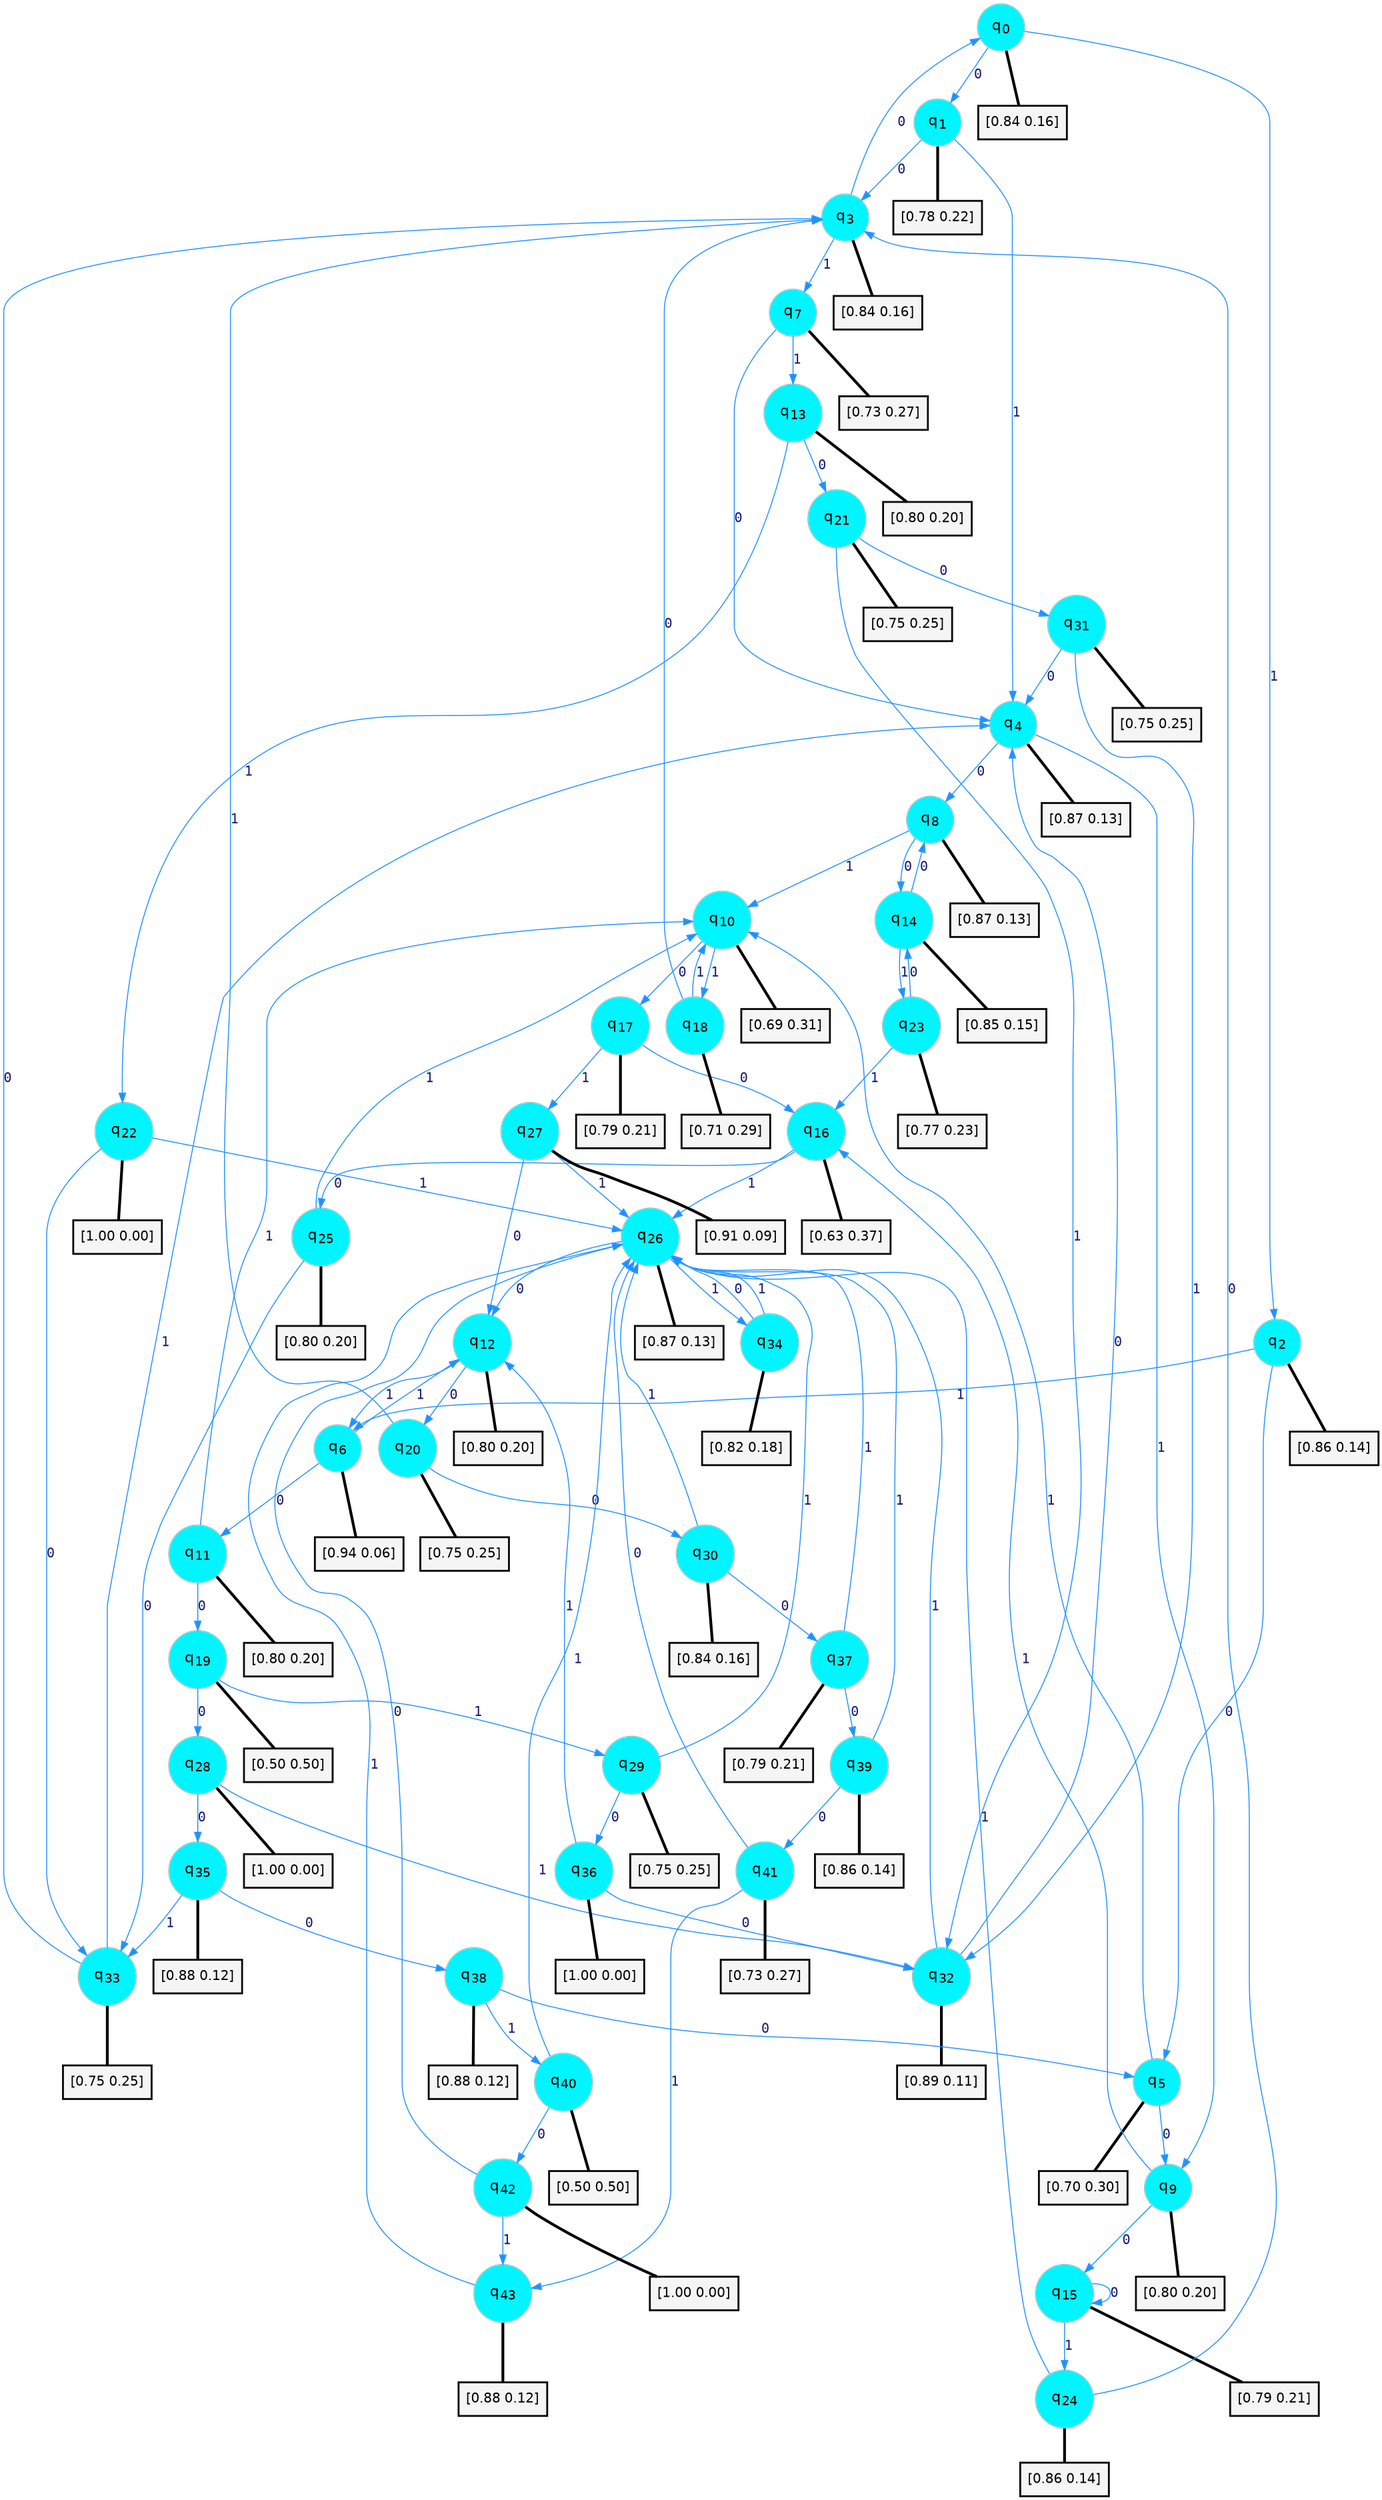 digraph G {
graph [
bgcolor=transparent, dpi=300, rankdir=TD, size="40,25"];
node [
color=gray, fillcolor=turquoise1, fontcolor=black, fontname=Helvetica, fontsize=16, fontweight=bold, shape=circle, style=filled];
edge [
arrowsize=1, color=dodgerblue1, fontcolor=midnightblue, fontname=courier, fontweight=bold, penwidth=1, style=solid, weight=20];
0[label=<q<SUB>0</SUB>>];
1[label=<q<SUB>1</SUB>>];
2[label=<q<SUB>2</SUB>>];
3[label=<q<SUB>3</SUB>>];
4[label=<q<SUB>4</SUB>>];
5[label=<q<SUB>5</SUB>>];
6[label=<q<SUB>6</SUB>>];
7[label=<q<SUB>7</SUB>>];
8[label=<q<SUB>8</SUB>>];
9[label=<q<SUB>9</SUB>>];
10[label=<q<SUB>10</SUB>>];
11[label=<q<SUB>11</SUB>>];
12[label=<q<SUB>12</SUB>>];
13[label=<q<SUB>13</SUB>>];
14[label=<q<SUB>14</SUB>>];
15[label=<q<SUB>15</SUB>>];
16[label=<q<SUB>16</SUB>>];
17[label=<q<SUB>17</SUB>>];
18[label=<q<SUB>18</SUB>>];
19[label=<q<SUB>19</SUB>>];
20[label=<q<SUB>20</SUB>>];
21[label=<q<SUB>21</SUB>>];
22[label=<q<SUB>22</SUB>>];
23[label=<q<SUB>23</SUB>>];
24[label=<q<SUB>24</SUB>>];
25[label=<q<SUB>25</SUB>>];
26[label=<q<SUB>26</SUB>>];
27[label=<q<SUB>27</SUB>>];
28[label=<q<SUB>28</SUB>>];
29[label=<q<SUB>29</SUB>>];
30[label=<q<SUB>30</SUB>>];
31[label=<q<SUB>31</SUB>>];
32[label=<q<SUB>32</SUB>>];
33[label=<q<SUB>33</SUB>>];
34[label=<q<SUB>34</SUB>>];
35[label=<q<SUB>35</SUB>>];
36[label=<q<SUB>36</SUB>>];
37[label=<q<SUB>37</SUB>>];
38[label=<q<SUB>38</SUB>>];
39[label=<q<SUB>39</SUB>>];
40[label=<q<SUB>40</SUB>>];
41[label=<q<SUB>41</SUB>>];
42[label=<q<SUB>42</SUB>>];
43[label=<q<SUB>43</SUB>>];
44[label="[0.84 0.16]", shape=box,fontcolor=black, fontname=Helvetica, fontsize=14, penwidth=2, fillcolor=whitesmoke,color=black];
45[label="[0.78 0.22]", shape=box,fontcolor=black, fontname=Helvetica, fontsize=14, penwidth=2, fillcolor=whitesmoke,color=black];
46[label="[0.86 0.14]", shape=box,fontcolor=black, fontname=Helvetica, fontsize=14, penwidth=2, fillcolor=whitesmoke,color=black];
47[label="[0.84 0.16]", shape=box,fontcolor=black, fontname=Helvetica, fontsize=14, penwidth=2, fillcolor=whitesmoke,color=black];
48[label="[0.87 0.13]", shape=box,fontcolor=black, fontname=Helvetica, fontsize=14, penwidth=2, fillcolor=whitesmoke,color=black];
49[label="[0.70 0.30]", shape=box,fontcolor=black, fontname=Helvetica, fontsize=14, penwidth=2, fillcolor=whitesmoke,color=black];
50[label="[0.94 0.06]", shape=box,fontcolor=black, fontname=Helvetica, fontsize=14, penwidth=2, fillcolor=whitesmoke,color=black];
51[label="[0.73 0.27]", shape=box,fontcolor=black, fontname=Helvetica, fontsize=14, penwidth=2, fillcolor=whitesmoke,color=black];
52[label="[0.87 0.13]", shape=box,fontcolor=black, fontname=Helvetica, fontsize=14, penwidth=2, fillcolor=whitesmoke,color=black];
53[label="[0.80 0.20]", shape=box,fontcolor=black, fontname=Helvetica, fontsize=14, penwidth=2, fillcolor=whitesmoke,color=black];
54[label="[0.69 0.31]", shape=box,fontcolor=black, fontname=Helvetica, fontsize=14, penwidth=2, fillcolor=whitesmoke,color=black];
55[label="[0.80 0.20]", shape=box,fontcolor=black, fontname=Helvetica, fontsize=14, penwidth=2, fillcolor=whitesmoke,color=black];
56[label="[0.80 0.20]", shape=box,fontcolor=black, fontname=Helvetica, fontsize=14, penwidth=2, fillcolor=whitesmoke,color=black];
57[label="[0.80 0.20]", shape=box,fontcolor=black, fontname=Helvetica, fontsize=14, penwidth=2, fillcolor=whitesmoke,color=black];
58[label="[0.85 0.15]", shape=box,fontcolor=black, fontname=Helvetica, fontsize=14, penwidth=2, fillcolor=whitesmoke,color=black];
59[label="[0.79 0.21]", shape=box,fontcolor=black, fontname=Helvetica, fontsize=14, penwidth=2, fillcolor=whitesmoke,color=black];
60[label="[0.63 0.37]", shape=box,fontcolor=black, fontname=Helvetica, fontsize=14, penwidth=2, fillcolor=whitesmoke,color=black];
61[label="[0.79 0.21]", shape=box,fontcolor=black, fontname=Helvetica, fontsize=14, penwidth=2, fillcolor=whitesmoke,color=black];
62[label="[0.71 0.29]", shape=box,fontcolor=black, fontname=Helvetica, fontsize=14, penwidth=2, fillcolor=whitesmoke,color=black];
63[label="[0.50 0.50]", shape=box,fontcolor=black, fontname=Helvetica, fontsize=14, penwidth=2, fillcolor=whitesmoke,color=black];
64[label="[0.75 0.25]", shape=box,fontcolor=black, fontname=Helvetica, fontsize=14, penwidth=2, fillcolor=whitesmoke,color=black];
65[label="[0.75 0.25]", shape=box,fontcolor=black, fontname=Helvetica, fontsize=14, penwidth=2, fillcolor=whitesmoke,color=black];
66[label="[1.00 0.00]", shape=box,fontcolor=black, fontname=Helvetica, fontsize=14, penwidth=2, fillcolor=whitesmoke,color=black];
67[label="[0.77 0.23]", shape=box,fontcolor=black, fontname=Helvetica, fontsize=14, penwidth=2, fillcolor=whitesmoke,color=black];
68[label="[0.86 0.14]", shape=box,fontcolor=black, fontname=Helvetica, fontsize=14, penwidth=2, fillcolor=whitesmoke,color=black];
69[label="[0.80 0.20]", shape=box,fontcolor=black, fontname=Helvetica, fontsize=14, penwidth=2, fillcolor=whitesmoke,color=black];
70[label="[0.87 0.13]", shape=box,fontcolor=black, fontname=Helvetica, fontsize=14, penwidth=2, fillcolor=whitesmoke,color=black];
71[label="[0.91 0.09]", shape=box,fontcolor=black, fontname=Helvetica, fontsize=14, penwidth=2, fillcolor=whitesmoke,color=black];
72[label="[1.00 0.00]", shape=box,fontcolor=black, fontname=Helvetica, fontsize=14, penwidth=2, fillcolor=whitesmoke,color=black];
73[label="[0.75 0.25]", shape=box,fontcolor=black, fontname=Helvetica, fontsize=14, penwidth=2, fillcolor=whitesmoke,color=black];
74[label="[0.84 0.16]", shape=box,fontcolor=black, fontname=Helvetica, fontsize=14, penwidth=2, fillcolor=whitesmoke,color=black];
75[label="[0.75 0.25]", shape=box,fontcolor=black, fontname=Helvetica, fontsize=14, penwidth=2, fillcolor=whitesmoke,color=black];
76[label="[0.89 0.11]", shape=box,fontcolor=black, fontname=Helvetica, fontsize=14, penwidth=2, fillcolor=whitesmoke,color=black];
77[label="[0.75 0.25]", shape=box,fontcolor=black, fontname=Helvetica, fontsize=14, penwidth=2, fillcolor=whitesmoke,color=black];
78[label="[0.82 0.18]", shape=box,fontcolor=black, fontname=Helvetica, fontsize=14, penwidth=2, fillcolor=whitesmoke,color=black];
79[label="[0.88 0.12]", shape=box,fontcolor=black, fontname=Helvetica, fontsize=14, penwidth=2, fillcolor=whitesmoke,color=black];
80[label="[1.00 0.00]", shape=box,fontcolor=black, fontname=Helvetica, fontsize=14, penwidth=2, fillcolor=whitesmoke,color=black];
81[label="[0.79 0.21]", shape=box,fontcolor=black, fontname=Helvetica, fontsize=14, penwidth=2, fillcolor=whitesmoke,color=black];
82[label="[0.88 0.12]", shape=box,fontcolor=black, fontname=Helvetica, fontsize=14, penwidth=2, fillcolor=whitesmoke,color=black];
83[label="[0.86 0.14]", shape=box,fontcolor=black, fontname=Helvetica, fontsize=14, penwidth=2, fillcolor=whitesmoke,color=black];
84[label="[0.50 0.50]", shape=box,fontcolor=black, fontname=Helvetica, fontsize=14, penwidth=2, fillcolor=whitesmoke,color=black];
85[label="[0.73 0.27]", shape=box,fontcolor=black, fontname=Helvetica, fontsize=14, penwidth=2, fillcolor=whitesmoke,color=black];
86[label="[1.00 0.00]", shape=box,fontcolor=black, fontname=Helvetica, fontsize=14, penwidth=2, fillcolor=whitesmoke,color=black];
87[label="[0.88 0.12]", shape=box,fontcolor=black, fontname=Helvetica, fontsize=14, penwidth=2, fillcolor=whitesmoke,color=black];
0->1 [label=0];
0->2 [label=1];
0->44 [arrowhead=none, penwidth=3,color=black];
1->3 [label=0];
1->4 [label=1];
1->45 [arrowhead=none, penwidth=3,color=black];
2->5 [label=0];
2->6 [label=1];
2->46 [arrowhead=none, penwidth=3,color=black];
3->0 [label=0];
3->7 [label=1];
3->47 [arrowhead=none, penwidth=3,color=black];
4->8 [label=0];
4->9 [label=1];
4->48 [arrowhead=none, penwidth=3,color=black];
5->9 [label=0];
5->10 [label=1];
5->49 [arrowhead=none, penwidth=3,color=black];
6->11 [label=0];
6->12 [label=1];
6->50 [arrowhead=none, penwidth=3,color=black];
7->4 [label=0];
7->13 [label=1];
7->51 [arrowhead=none, penwidth=3,color=black];
8->14 [label=0];
8->10 [label=1];
8->52 [arrowhead=none, penwidth=3,color=black];
9->15 [label=0];
9->16 [label=1];
9->53 [arrowhead=none, penwidth=3,color=black];
10->17 [label=0];
10->18 [label=1];
10->54 [arrowhead=none, penwidth=3,color=black];
11->19 [label=0];
11->10 [label=1];
11->55 [arrowhead=none, penwidth=3,color=black];
12->20 [label=0];
12->6 [label=1];
12->56 [arrowhead=none, penwidth=3,color=black];
13->21 [label=0];
13->22 [label=1];
13->57 [arrowhead=none, penwidth=3,color=black];
14->8 [label=0];
14->23 [label=1];
14->58 [arrowhead=none, penwidth=3,color=black];
15->15 [label=0];
15->24 [label=1];
15->59 [arrowhead=none, penwidth=3,color=black];
16->25 [label=0];
16->26 [label=1];
16->60 [arrowhead=none, penwidth=3,color=black];
17->16 [label=0];
17->27 [label=1];
17->61 [arrowhead=none, penwidth=3,color=black];
18->3 [label=0];
18->10 [label=1];
18->62 [arrowhead=none, penwidth=3,color=black];
19->28 [label=0];
19->29 [label=1];
19->63 [arrowhead=none, penwidth=3,color=black];
20->30 [label=0];
20->3 [label=1];
20->64 [arrowhead=none, penwidth=3,color=black];
21->31 [label=0];
21->32 [label=1];
21->65 [arrowhead=none, penwidth=3,color=black];
22->33 [label=0];
22->26 [label=1];
22->66 [arrowhead=none, penwidth=3,color=black];
23->14 [label=0];
23->16 [label=1];
23->67 [arrowhead=none, penwidth=3,color=black];
24->3 [label=0];
24->26 [label=1];
24->68 [arrowhead=none, penwidth=3,color=black];
25->33 [label=0];
25->10 [label=1];
25->69 [arrowhead=none, penwidth=3,color=black];
26->12 [label=0];
26->34 [label=1];
26->70 [arrowhead=none, penwidth=3,color=black];
27->12 [label=0];
27->26 [label=1];
27->71 [arrowhead=none, penwidth=3,color=black];
28->35 [label=0];
28->32 [label=1];
28->72 [arrowhead=none, penwidth=3,color=black];
29->36 [label=0];
29->26 [label=1];
29->73 [arrowhead=none, penwidth=3,color=black];
30->37 [label=0];
30->26 [label=1];
30->74 [arrowhead=none, penwidth=3,color=black];
31->4 [label=0];
31->32 [label=1];
31->75 [arrowhead=none, penwidth=3,color=black];
32->4 [label=0];
32->26 [label=1];
32->76 [arrowhead=none, penwidth=3,color=black];
33->3 [label=0];
33->4 [label=1];
33->77 [arrowhead=none, penwidth=3,color=black];
34->26 [label=0];
34->26 [label=1];
34->78 [arrowhead=none, penwidth=3,color=black];
35->38 [label=0];
35->33 [label=1];
35->79 [arrowhead=none, penwidth=3,color=black];
36->32 [label=0];
36->12 [label=1];
36->80 [arrowhead=none, penwidth=3,color=black];
37->39 [label=0];
37->26 [label=1];
37->81 [arrowhead=none, penwidth=3,color=black];
38->5 [label=0];
38->40 [label=1];
38->82 [arrowhead=none, penwidth=3,color=black];
39->41 [label=0];
39->26 [label=1];
39->83 [arrowhead=none, penwidth=3,color=black];
40->42 [label=0];
40->26 [label=1];
40->84 [arrowhead=none, penwidth=3,color=black];
41->26 [label=0];
41->43 [label=1];
41->85 [arrowhead=none, penwidth=3,color=black];
42->26 [label=0];
42->43 [label=1];
42->86 [arrowhead=none, penwidth=3,color=black];
43->26 [label=1];
43->87 [arrowhead=none, penwidth=3,color=black];
}
